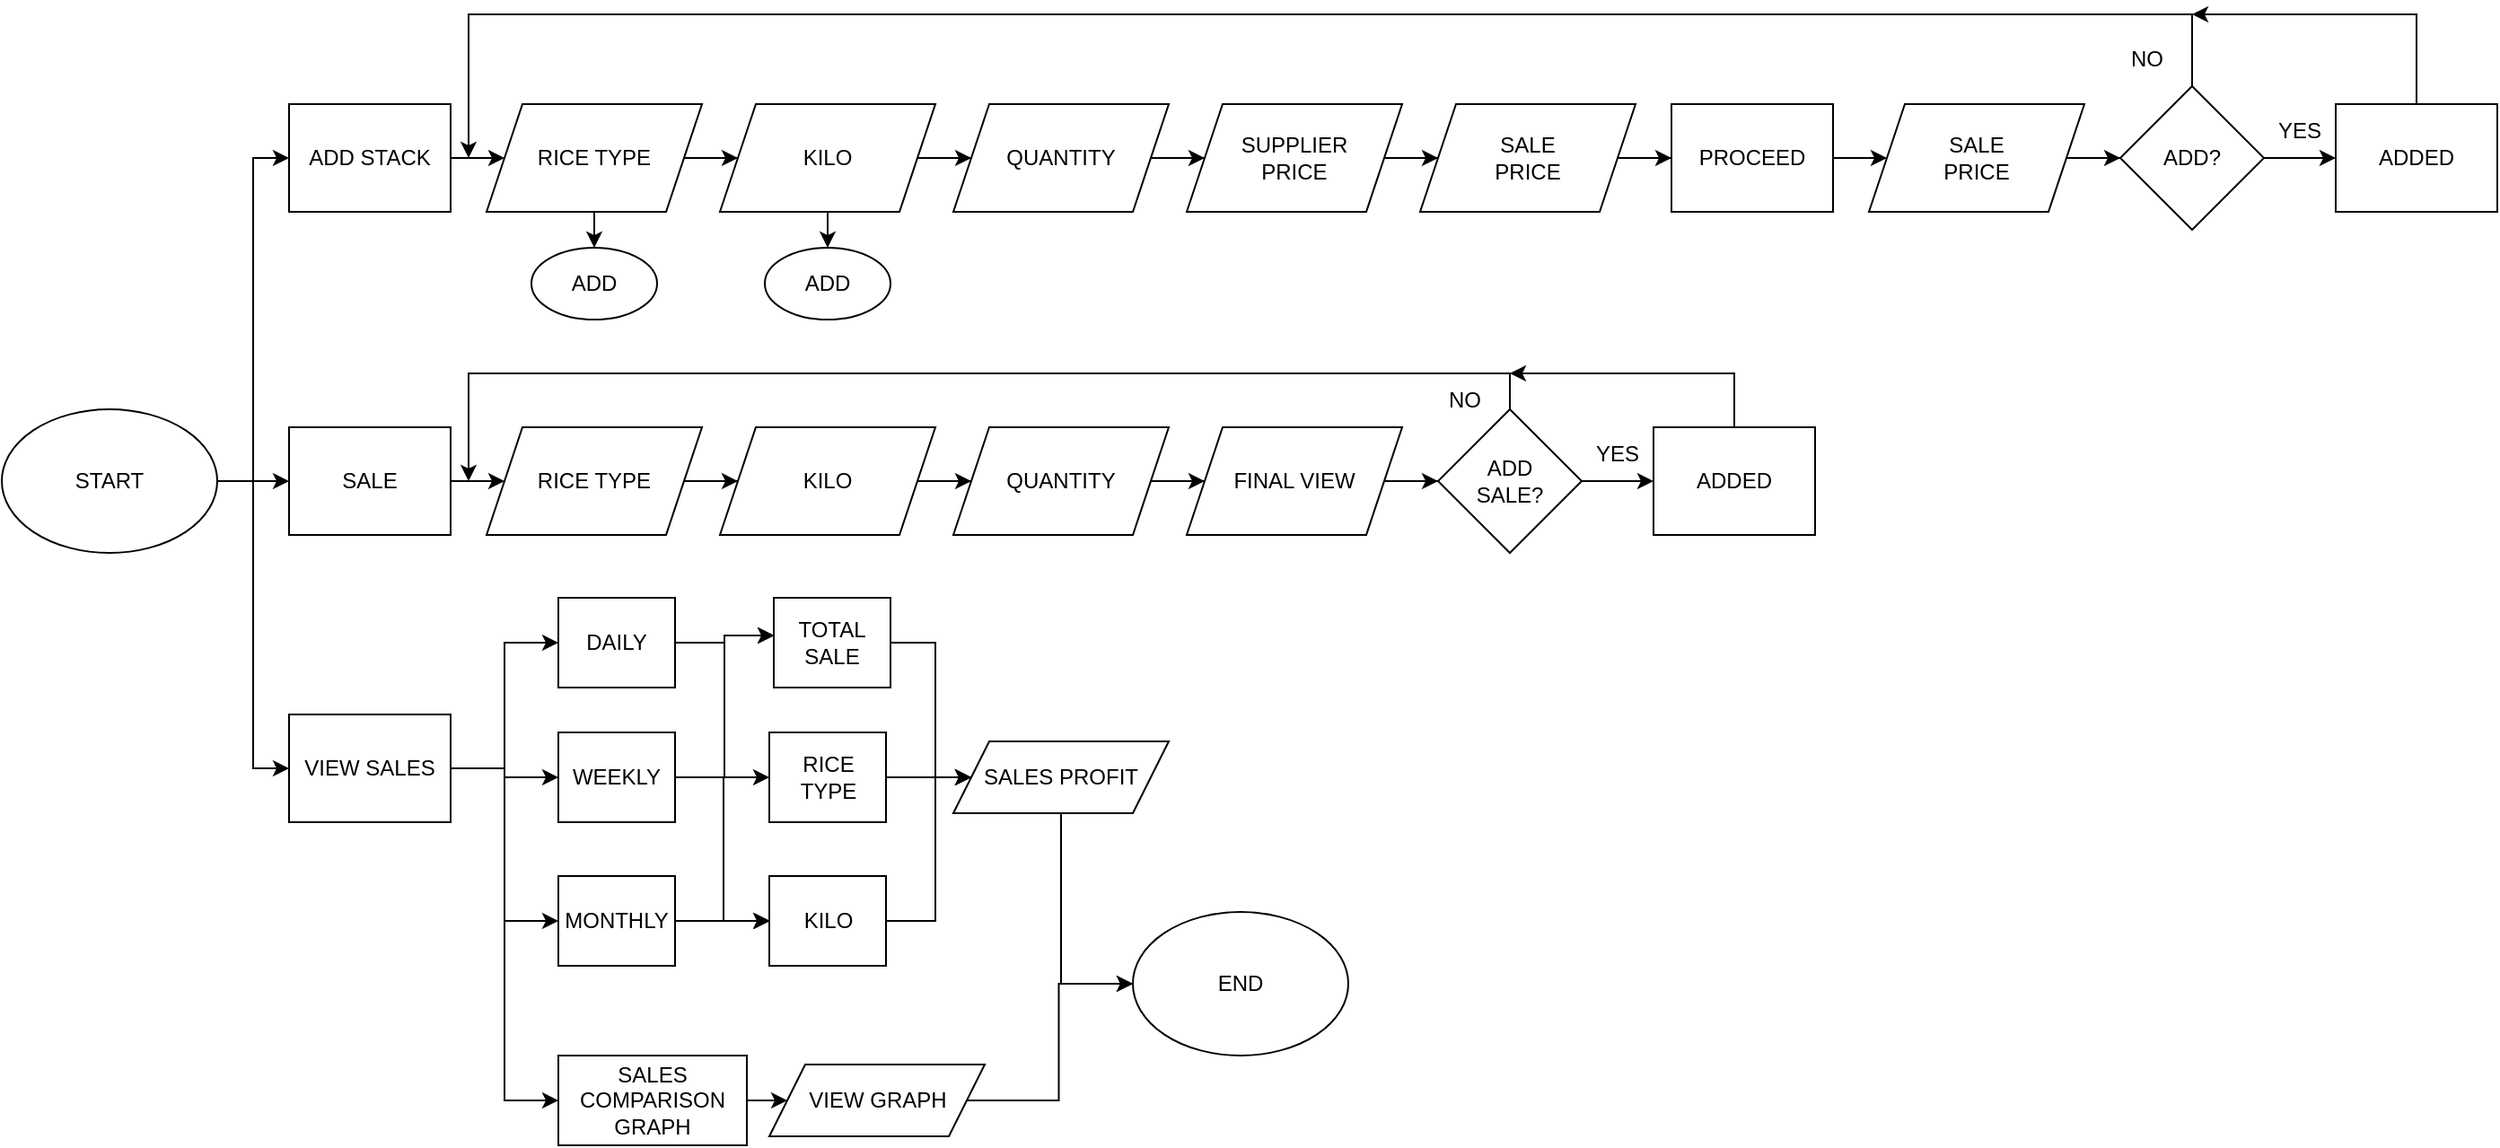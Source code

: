 <mxfile version="24.8.6">
  <diagram name="Page-1" id="mb6LI2gXLhsFhramWReM">
    <mxGraphModel dx="1434" dy="746" grid="1" gridSize="10" guides="1" tooltips="1" connect="1" arrows="1" fold="1" page="1" pageScale="1" pageWidth="850" pageHeight="1100" math="0" shadow="0">
      <root>
        <mxCell id="0" />
        <mxCell id="1" parent="0" />
        <mxCell id="F7rRFimcTEZNJ7d2efaI-6" style="edgeStyle=orthogonalEdgeStyle;rounded=0;orthogonalLoop=1;jettySize=auto;html=1;entryX=0;entryY=0.5;entryDx=0;entryDy=0;" edge="1" parent="1" source="F7rRFimcTEZNJ7d2efaI-1" target="F7rRFimcTEZNJ7d2efaI-2">
          <mxGeometry relative="1" as="geometry" />
        </mxCell>
        <mxCell id="F7rRFimcTEZNJ7d2efaI-62" style="edgeStyle=orthogonalEdgeStyle;rounded=0;orthogonalLoop=1;jettySize=auto;html=1;entryX=0;entryY=0.5;entryDx=0;entryDy=0;" edge="1" parent="1" source="F7rRFimcTEZNJ7d2efaI-1" target="F7rRFimcTEZNJ7d2efaI-3">
          <mxGeometry relative="1" as="geometry" />
        </mxCell>
        <mxCell id="F7rRFimcTEZNJ7d2efaI-63" style="edgeStyle=orthogonalEdgeStyle;rounded=0;orthogonalLoop=1;jettySize=auto;html=1;entryX=0;entryY=0.5;entryDx=0;entryDy=0;" edge="1" parent="1" source="F7rRFimcTEZNJ7d2efaI-1" target="F7rRFimcTEZNJ7d2efaI-4">
          <mxGeometry relative="1" as="geometry" />
        </mxCell>
        <mxCell id="F7rRFimcTEZNJ7d2efaI-1" value="START" style="ellipse;whiteSpace=wrap;html=1;" vertex="1" parent="1">
          <mxGeometry x="20" y="380" width="120" height="80" as="geometry" />
        </mxCell>
        <mxCell id="F7rRFimcTEZNJ7d2efaI-9" style="edgeStyle=orthogonalEdgeStyle;rounded=0;orthogonalLoop=1;jettySize=auto;html=1;entryX=0;entryY=0.5;entryDx=0;entryDy=0;" edge="1" parent="1" source="F7rRFimcTEZNJ7d2efaI-2" target="F7rRFimcTEZNJ7d2efaI-8">
          <mxGeometry relative="1" as="geometry" />
        </mxCell>
        <mxCell id="F7rRFimcTEZNJ7d2efaI-2" value="ADD STACK" style="rounded=0;whiteSpace=wrap;html=1;" vertex="1" parent="1">
          <mxGeometry x="180" y="210" width="90" height="60" as="geometry" />
        </mxCell>
        <mxCell id="F7rRFimcTEZNJ7d2efaI-49" style="edgeStyle=orthogonalEdgeStyle;rounded=0;orthogonalLoop=1;jettySize=auto;html=1;entryX=0;entryY=0.5;entryDx=0;entryDy=0;" edge="1" parent="1" source="F7rRFimcTEZNJ7d2efaI-3" target="F7rRFimcTEZNJ7d2efaI-46">
          <mxGeometry relative="1" as="geometry" />
        </mxCell>
        <mxCell id="F7rRFimcTEZNJ7d2efaI-3" value="SALE" style="rounded=0;whiteSpace=wrap;html=1;" vertex="1" parent="1">
          <mxGeometry x="180" y="390" width="90" height="60" as="geometry" />
        </mxCell>
        <mxCell id="F7rRFimcTEZNJ7d2efaI-68" style="edgeStyle=orthogonalEdgeStyle;rounded=0;orthogonalLoop=1;jettySize=auto;html=1;" edge="1" parent="1" source="F7rRFimcTEZNJ7d2efaI-4" target="F7rRFimcTEZNJ7d2efaI-65">
          <mxGeometry relative="1" as="geometry" />
        </mxCell>
        <mxCell id="F7rRFimcTEZNJ7d2efaI-69" style="edgeStyle=orthogonalEdgeStyle;rounded=0;orthogonalLoop=1;jettySize=auto;html=1;entryX=0;entryY=0.5;entryDx=0;entryDy=0;" edge="1" parent="1" source="F7rRFimcTEZNJ7d2efaI-4" target="F7rRFimcTEZNJ7d2efaI-64">
          <mxGeometry relative="1" as="geometry" />
        </mxCell>
        <mxCell id="F7rRFimcTEZNJ7d2efaI-70" style="edgeStyle=orthogonalEdgeStyle;rounded=0;orthogonalLoop=1;jettySize=auto;html=1;entryX=0;entryY=0.5;entryDx=0;entryDy=0;" edge="1" parent="1" source="F7rRFimcTEZNJ7d2efaI-4" target="F7rRFimcTEZNJ7d2efaI-66">
          <mxGeometry relative="1" as="geometry" />
        </mxCell>
        <mxCell id="F7rRFimcTEZNJ7d2efaI-71" style="edgeStyle=orthogonalEdgeStyle;rounded=0;orthogonalLoop=1;jettySize=auto;html=1;entryX=0;entryY=0.5;entryDx=0;entryDy=0;" edge="1" parent="1" source="F7rRFimcTEZNJ7d2efaI-4" target="F7rRFimcTEZNJ7d2efaI-67">
          <mxGeometry relative="1" as="geometry" />
        </mxCell>
        <mxCell id="F7rRFimcTEZNJ7d2efaI-4" value="VIEW SALES" style="rounded=0;whiteSpace=wrap;html=1;" vertex="1" parent="1">
          <mxGeometry x="180" y="550" width="90" height="60" as="geometry" />
        </mxCell>
        <mxCell id="F7rRFimcTEZNJ7d2efaI-11" style="edgeStyle=orthogonalEdgeStyle;rounded=0;orthogonalLoop=1;jettySize=auto;html=1;entryX=0.5;entryY=0;entryDx=0;entryDy=0;" edge="1" parent="1" source="F7rRFimcTEZNJ7d2efaI-8" target="F7rRFimcTEZNJ7d2efaI-10">
          <mxGeometry relative="1" as="geometry" />
        </mxCell>
        <mxCell id="F7rRFimcTEZNJ7d2efaI-13" style="edgeStyle=orthogonalEdgeStyle;rounded=0;orthogonalLoop=1;jettySize=auto;html=1;" edge="1" parent="1" source="F7rRFimcTEZNJ7d2efaI-8" target="F7rRFimcTEZNJ7d2efaI-12">
          <mxGeometry relative="1" as="geometry" />
        </mxCell>
        <mxCell id="F7rRFimcTEZNJ7d2efaI-8" value="RICE TYPE" style="shape=parallelogram;perimeter=parallelogramPerimeter;whiteSpace=wrap;html=1;fixedSize=1;" vertex="1" parent="1">
          <mxGeometry x="290" y="210" width="120" height="60" as="geometry" />
        </mxCell>
        <mxCell id="F7rRFimcTEZNJ7d2efaI-10" value="ADD" style="ellipse;whiteSpace=wrap;html=1;" vertex="1" parent="1">
          <mxGeometry x="315" y="290" width="70" height="40" as="geometry" />
        </mxCell>
        <mxCell id="F7rRFimcTEZNJ7d2efaI-16" style="edgeStyle=orthogonalEdgeStyle;rounded=0;orthogonalLoop=1;jettySize=auto;html=1;entryX=0.5;entryY=0;entryDx=0;entryDy=0;" edge="1" parent="1" source="F7rRFimcTEZNJ7d2efaI-12" target="F7rRFimcTEZNJ7d2efaI-14">
          <mxGeometry relative="1" as="geometry" />
        </mxCell>
        <mxCell id="F7rRFimcTEZNJ7d2efaI-18" style="edgeStyle=orthogonalEdgeStyle;rounded=0;orthogonalLoop=1;jettySize=auto;html=1;" edge="1" parent="1" source="F7rRFimcTEZNJ7d2efaI-12" target="F7rRFimcTEZNJ7d2efaI-17">
          <mxGeometry relative="1" as="geometry" />
        </mxCell>
        <mxCell id="F7rRFimcTEZNJ7d2efaI-12" value="KILO" style="shape=parallelogram;perimeter=parallelogramPerimeter;whiteSpace=wrap;html=1;fixedSize=1;" vertex="1" parent="1">
          <mxGeometry x="420" y="210" width="120" height="60" as="geometry" />
        </mxCell>
        <mxCell id="F7rRFimcTEZNJ7d2efaI-14" value="ADD" style="ellipse;whiteSpace=wrap;html=1;" vertex="1" parent="1">
          <mxGeometry x="445" y="290" width="70" height="40" as="geometry" />
        </mxCell>
        <mxCell id="F7rRFimcTEZNJ7d2efaI-21" style="edgeStyle=orthogonalEdgeStyle;rounded=0;orthogonalLoop=1;jettySize=auto;html=1;entryX=0;entryY=0.5;entryDx=0;entryDy=0;" edge="1" parent="1" source="F7rRFimcTEZNJ7d2efaI-17" target="F7rRFimcTEZNJ7d2efaI-19">
          <mxGeometry relative="1" as="geometry" />
        </mxCell>
        <mxCell id="F7rRFimcTEZNJ7d2efaI-17" value="QUANTITY" style="shape=parallelogram;perimeter=parallelogramPerimeter;whiteSpace=wrap;html=1;fixedSize=1;" vertex="1" parent="1">
          <mxGeometry x="550" y="210" width="120" height="60" as="geometry" />
        </mxCell>
        <mxCell id="F7rRFimcTEZNJ7d2efaI-22" style="edgeStyle=orthogonalEdgeStyle;rounded=0;orthogonalLoop=1;jettySize=auto;html=1;entryX=0;entryY=0.5;entryDx=0;entryDy=0;" edge="1" parent="1" source="F7rRFimcTEZNJ7d2efaI-19" target="F7rRFimcTEZNJ7d2efaI-20">
          <mxGeometry relative="1" as="geometry" />
        </mxCell>
        <mxCell id="F7rRFimcTEZNJ7d2efaI-19" value="SUPPLIER&lt;div&gt;PRICE&lt;/div&gt;" style="shape=parallelogram;perimeter=parallelogramPerimeter;whiteSpace=wrap;html=1;fixedSize=1;" vertex="1" parent="1">
          <mxGeometry x="680" y="210" width="120" height="60" as="geometry" />
        </mxCell>
        <mxCell id="F7rRFimcTEZNJ7d2efaI-24" style="edgeStyle=orthogonalEdgeStyle;rounded=0;orthogonalLoop=1;jettySize=auto;html=1;" edge="1" parent="1" source="F7rRFimcTEZNJ7d2efaI-20" target="F7rRFimcTEZNJ7d2efaI-23">
          <mxGeometry relative="1" as="geometry" />
        </mxCell>
        <mxCell id="F7rRFimcTEZNJ7d2efaI-20" value="&lt;div&gt;SALE&lt;/div&gt;&lt;div&gt;PRICE&lt;/div&gt;" style="shape=parallelogram;perimeter=parallelogramPerimeter;whiteSpace=wrap;html=1;fixedSize=1;" vertex="1" parent="1">
          <mxGeometry x="810" y="210" width="120" height="60" as="geometry" />
        </mxCell>
        <mxCell id="F7rRFimcTEZNJ7d2efaI-27" style="edgeStyle=orthogonalEdgeStyle;rounded=0;orthogonalLoop=1;jettySize=auto;html=1;" edge="1" parent="1" source="F7rRFimcTEZNJ7d2efaI-23" target="F7rRFimcTEZNJ7d2efaI-26">
          <mxGeometry relative="1" as="geometry" />
        </mxCell>
        <mxCell id="F7rRFimcTEZNJ7d2efaI-23" value="PROCEED" style="rounded=0;whiteSpace=wrap;html=1;" vertex="1" parent="1">
          <mxGeometry x="950" y="210" width="90" height="60" as="geometry" />
        </mxCell>
        <mxCell id="F7rRFimcTEZNJ7d2efaI-32" style="edgeStyle=orthogonalEdgeStyle;rounded=0;orthogonalLoop=1;jettySize=auto;html=1;entryX=0;entryY=0.5;entryDx=0;entryDy=0;" edge="1" parent="1" source="F7rRFimcTEZNJ7d2efaI-26" target="F7rRFimcTEZNJ7d2efaI-30">
          <mxGeometry relative="1" as="geometry" />
        </mxCell>
        <mxCell id="F7rRFimcTEZNJ7d2efaI-26" value="&lt;div&gt;SALE&lt;/div&gt;&lt;div&gt;PRICE&lt;/div&gt;" style="shape=parallelogram;perimeter=parallelogramPerimeter;whiteSpace=wrap;html=1;fixedSize=1;" vertex="1" parent="1">
          <mxGeometry x="1060" y="210" width="120" height="60" as="geometry" />
        </mxCell>
        <mxCell id="F7rRFimcTEZNJ7d2efaI-33" style="edgeStyle=orthogonalEdgeStyle;rounded=0;orthogonalLoop=1;jettySize=auto;html=1;" edge="1" parent="1" source="F7rRFimcTEZNJ7d2efaI-30" target="F7rRFimcTEZNJ7d2efaI-31">
          <mxGeometry relative="1" as="geometry" />
        </mxCell>
        <mxCell id="F7rRFimcTEZNJ7d2efaI-37" style="edgeStyle=orthogonalEdgeStyle;rounded=0;orthogonalLoop=1;jettySize=auto;html=1;" edge="1" parent="1">
          <mxGeometry relative="1" as="geometry">
            <mxPoint x="280" y="240" as="targetPoint" />
            <mxPoint x="1240" y="190" as="sourcePoint" />
            <Array as="points">
              <mxPoint x="1240" y="200" />
              <mxPoint x="1240" y="160" />
              <mxPoint x="280" y="160" />
            </Array>
          </mxGeometry>
        </mxCell>
        <mxCell id="F7rRFimcTEZNJ7d2efaI-30" value="ADD?" style="rhombus;whiteSpace=wrap;html=1;" vertex="1" parent="1">
          <mxGeometry x="1200" y="200" width="80" height="80" as="geometry" />
        </mxCell>
        <mxCell id="F7rRFimcTEZNJ7d2efaI-38" style="edgeStyle=orthogonalEdgeStyle;rounded=0;orthogonalLoop=1;jettySize=auto;html=1;" edge="1" parent="1" source="F7rRFimcTEZNJ7d2efaI-31">
          <mxGeometry relative="1" as="geometry">
            <mxPoint x="1240" y="160" as="targetPoint" />
            <Array as="points">
              <mxPoint x="1365" y="160" />
            </Array>
          </mxGeometry>
        </mxCell>
        <mxCell id="F7rRFimcTEZNJ7d2efaI-31" value="ADDED" style="rounded=0;whiteSpace=wrap;html=1;" vertex="1" parent="1">
          <mxGeometry x="1320" y="210" width="90" height="60" as="geometry" />
        </mxCell>
        <mxCell id="F7rRFimcTEZNJ7d2efaI-34" value="YES" style="text;html=1;align=center;verticalAlign=middle;whiteSpace=wrap;rounded=0;" vertex="1" parent="1">
          <mxGeometry x="1285" y="210" width="30" height="30" as="geometry" />
        </mxCell>
        <mxCell id="F7rRFimcTEZNJ7d2efaI-35" value="NO" style="text;html=1;align=center;verticalAlign=middle;whiteSpace=wrap;rounded=0;" vertex="1" parent="1">
          <mxGeometry x="1200" y="170" width="30" height="30" as="geometry" />
        </mxCell>
        <mxCell id="F7rRFimcTEZNJ7d2efaI-50" style="edgeStyle=orthogonalEdgeStyle;rounded=0;orthogonalLoop=1;jettySize=auto;html=1;" edge="1" parent="1" source="F7rRFimcTEZNJ7d2efaI-46" target="F7rRFimcTEZNJ7d2efaI-47">
          <mxGeometry relative="1" as="geometry" />
        </mxCell>
        <mxCell id="F7rRFimcTEZNJ7d2efaI-46" value="RICE TYPE" style="shape=parallelogram;perimeter=parallelogramPerimeter;whiteSpace=wrap;html=1;fixedSize=1;" vertex="1" parent="1">
          <mxGeometry x="290" y="390" width="120" height="60" as="geometry" />
        </mxCell>
        <mxCell id="F7rRFimcTEZNJ7d2efaI-51" style="edgeStyle=orthogonalEdgeStyle;rounded=0;orthogonalLoop=1;jettySize=auto;html=1;entryX=0;entryY=0.5;entryDx=0;entryDy=0;" edge="1" parent="1" source="F7rRFimcTEZNJ7d2efaI-47" target="F7rRFimcTEZNJ7d2efaI-48">
          <mxGeometry relative="1" as="geometry" />
        </mxCell>
        <mxCell id="F7rRFimcTEZNJ7d2efaI-47" value="KILO" style="shape=parallelogram;perimeter=parallelogramPerimeter;whiteSpace=wrap;html=1;fixedSize=1;" vertex="1" parent="1">
          <mxGeometry x="420" y="390" width="120" height="60" as="geometry" />
        </mxCell>
        <mxCell id="F7rRFimcTEZNJ7d2efaI-53" style="edgeStyle=orthogonalEdgeStyle;rounded=0;orthogonalLoop=1;jettySize=auto;html=1;entryX=0;entryY=0.5;entryDx=0;entryDy=0;" edge="1" parent="1" source="F7rRFimcTEZNJ7d2efaI-48" target="F7rRFimcTEZNJ7d2efaI-52">
          <mxGeometry relative="1" as="geometry" />
        </mxCell>
        <mxCell id="F7rRFimcTEZNJ7d2efaI-48" value="QUANTITY" style="shape=parallelogram;perimeter=parallelogramPerimeter;whiteSpace=wrap;html=1;fixedSize=1;" vertex="1" parent="1">
          <mxGeometry x="550" y="390" width="120" height="60" as="geometry" />
        </mxCell>
        <mxCell id="F7rRFimcTEZNJ7d2efaI-60" style="edgeStyle=orthogonalEdgeStyle;rounded=0;orthogonalLoop=1;jettySize=auto;html=1;entryX=0;entryY=0.5;entryDx=0;entryDy=0;" edge="1" parent="1" source="F7rRFimcTEZNJ7d2efaI-52" target="F7rRFimcTEZNJ7d2efaI-55">
          <mxGeometry relative="1" as="geometry" />
        </mxCell>
        <mxCell id="F7rRFimcTEZNJ7d2efaI-52" value="FINAL VIEW" style="shape=parallelogram;perimeter=parallelogramPerimeter;whiteSpace=wrap;html=1;fixedSize=1;" vertex="1" parent="1">
          <mxGeometry x="680" y="390" width="120" height="60" as="geometry" />
        </mxCell>
        <mxCell id="F7rRFimcTEZNJ7d2efaI-54" style="edgeStyle=orthogonalEdgeStyle;rounded=0;orthogonalLoop=1;jettySize=auto;html=1;" edge="1" source="F7rRFimcTEZNJ7d2efaI-55" target="F7rRFimcTEZNJ7d2efaI-57" parent="1">
          <mxGeometry relative="1" as="geometry" />
        </mxCell>
        <mxCell id="F7rRFimcTEZNJ7d2efaI-61" style="edgeStyle=orthogonalEdgeStyle;rounded=0;orthogonalLoop=1;jettySize=auto;html=1;" edge="1" parent="1" source="F7rRFimcTEZNJ7d2efaI-55">
          <mxGeometry relative="1" as="geometry">
            <mxPoint x="280" y="420" as="targetPoint" />
            <Array as="points">
              <mxPoint x="860" y="360" />
              <mxPoint x="280" y="360" />
            </Array>
          </mxGeometry>
        </mxCell>
        <mxCell id="F7rRFimcTEZNJ7d2efaI-55" value="ADD&lt;div&gt;SALE?&lt;/div&gt;" style="rhombus;whiteSpace=wrap;html=1;" vertex="1" parent="1">
          <mxGeometry x="820" y="380" width="80" height="80" as="geometry" />
        </mxCell>
        <mxCell id="F7rRFimcTEZNJ7d2efaI-56" style="edgeStyle=orthogonalEdgeStyle;rounded=0;orthogonalLoop=1;jettySize=auto;html=1;" edge="1" source="F7rRFimcTEZNJ7d2efaI-57" parent="1">
          <mxGeometry relative="1" as="geometry">
            <mxPoint x="860" y="360" as="targetPoint" />
            <Array as="points">
              <mxPoint x="985" y="360" />
              <mxPoint x="860" y="360" />
            </Array>
          </mxGeometry>
        </mxCell>
        <mxCell id="F7rRFimcTEZNJ7d2efaI-57" value="ADDED" style="rounded=0;whiteSpace=wrap;html=1;" vertex="1" parent="1">
          <mxGeometry x="940" y="390" width="90" height="60" as="geometry" />
        </mxCell>
        <mxCell id="F7rRFimcTEZNJ7d2efaI-58" value="YES" style="text;html=1;align=center;verticalAlign=middle;whiteSpace=wrap;rounded=0;" vertex="1" parent="1">
          <mxGeometry x="905" y="390" width="30" height="30" as="geometry" />
        </mxCell>
        <mxCell id="F7rRFimcTEZNJ7d2efaI-59" value="NO" style="text;html=1;align=center;verticalAlign=middle;whiteSpace=wrap;rounded=0;" vertex="1" parent="1">
          <mxGeometry x="820" y="360" width="30" height="30" as="geometry" />
        </mxCell>
        <mxCell id="F7rRFimcTEZNJ7d2efaI-64" value="DAILY" style="rounded=0;whiteSpace=wrap;html=1;" vertex="1" parent="1">
          <mxGeometry x="330" y="485" width="65" height="50" as="geometry" />
        </mxCell>
        <mxCell id="F7rRFimcTEZNJ7d2efaI-82" style="edgeStyle=orthogonalEdgeStyle;rounded=0;orthogonalLoop=1;jettySize=auto;html=1;entryX=0;entryY=0.5;entryDx=0;entryDy=0;" edge="1" parent="1" target="F7rRFimcTEZNJ7d2efaI-74">
          <mxGeometry relative="1" as="geometry">
            <mxPoint x="432" y="680" as="targetPoint" />
            <mxPoint x="397" y="585" as="sourcePoint" />
            <Array as="points">
              <mxPoint x="422" y="585" />
              <mxPoint x="422" y="665" />
            </Array>
          </mxGeometry>
        </mxCell>
        <mxCell id="F7rRFimcTEZNJ7d2efaI-83" style="edgeStyle=orthogonalEdgeStyle;rounded=0;orthogonalLoop=1;jettySize=auto;html=1;entryX=0;entryY=0.5;entryDx=0;entryDy=0;" edge="1" parent="1" source="F7rRFimcTEZNJ7d2efaI-65" target="F7rRFimcTEZNJ7d2efaI-73">
          <mxGeometry relative="1" as="geometry" />
        </mxCell>
        <mxCell id="F7rRFimcTEZNJ7d2efaI-65" value="WEEKLY" style="rounded=0;whiteSpace=wrap;html=1;" vertex="1" parent="1">
          <mxGeometry x="330" y="560" width="65" height="50" as="geometry" />
        </mxCell>
        <mxCell id="F7rRFimcTEZNJ7d2efaI-84" style="edgeStyle=orthogonalEdgeStyle;rounded=0;orthogonalLoop=1;jettySize=auto;html=1;" edge="1" parent="1">
          <mxGeometry relative="1" as="geometry">
            <mxPoint x="448" y="665" as="targetPoint" />
            <mxPoint x="393" y="665" as="sourcePoint" />
          </mxGeometry>
        </mxCell>
        <mxCell id="F7rRFimcTEZNJ7d2efaI-66" value="MONTHLY" style="rounded=0;whiteSpace=wrap;html=1;" vertex="1" parent="1">
          <mxGeometry x="330" y="640" width="65" height="50" as="geometry" />
        </mxCell>
        <mxCell id="F7rRFimcTEZNJ7d2efaI-93" style="edgeStyle=orthogonalEdgeStyle;rounded=0;orthogonalLoop=1;jettySize=auto;html=1;" edge="1" parent="1" source="F7rRFimcTEZNJ7d2efaI-67" target="F7rRFimcTEZNJ7d2efaI-92">
          <mxGeometry relative="1" as="geometry" />
        </mxCell>
        <mxCell id="F7rRFimcTEZNJ7d2efaI-67" value="SALES COMPARISON GRAPH" style="rounded=0;whiteSpace=wrap;html=1;" vertex="1" parent="1">
          <mxGeometry x="330" y="740" width="105" height="50" as="geometry" />
        </mxCell>
        <mxCell id="F7rRFimcTEZNJ7d2efaI-72" value="TOTAL&lt;div&gt;SALE&lt;/div&gt;" style="rounded=0;whiteSpace=wrap;html=1;" vertex="1" parent="1">
          <mxGeometry x="450" y="485" width="65" height="50" as="geometry" />
        </mxCell>
        <mxCell id="F7rRFimcTEZNJ7d2efaI-86" style="edgeStyle=orthogonalEdgeStyle;rounded=0;orthogonalLoop=1;jettySize=auto;html=1;entryX=0;entryY=0.5;entryDx=0;entryDy=0;" edge="1" parent="1" source="F7rRFimcTEZNJ7d2efaI-73">
          <mxGeometry relative="1" as="geometry">
            <mxPoint x="560" y="585" as="targetPoint" />
          </mxGeometry>
        </mxCell>
        <mxCell id="F7rRFimcTEZNJ7d2efaI-73" value="RICE&lt;div&gt;TYPE&lt;/div&gt;" style="rounded=0;whiteSpace=wrap;html=1;" vertex="1" parent="1">
          <mxGeometry x="447.5" y="560" width="65" height="50" as="geometry" />
        </mxCell>
        <mxCell id="F7rRFimcTEZNJ7d2efaI-89" style="edgeStyle=orthogonalEdgeStyle;rounded=0;orthogonalLoop=1;jettySize=auto;html=1;entryX=0;entryY=0.5;entryDx=0;entryDy=0;" edge="1" parent="1" source="F7rRFimcTEZNJ7d2efaI-74">
          <mxGeometry relative="1" as="geometry">
            <mxPoint x="560" y="585" as="targetPoint" />
            <Array as="points">
              <mxPoint x="540" y="665" />
              <mxPoint x="540" y="585" />
            </Array>
          </mxGeometry>
        </mxCell>
        <mxCell id="F7rRFimcTEZNJ7d2efaI-74" value="KILO" style="rounded=0;whiteSpace=wrap;html=1;" vertex="1" parent="1">
          <mxGeometry x="447.5" y="640" width="65" height="50" as="geometry" />
        </mxCell>
        <mxCell id="F7rRFimcTEZNJ7d2efaI-77" value="" style="line;strokeWidth=2;direction=south;html=1;" vertex="1" parent="1">
          <mxGeometry x="420" y="490" height="200" as="geometry" />
        </mxCell>
        <mxCell id="F7rRFimcTEZNJ7d2efaI-80" style="edgeStyle=orthogonalEdgeStyle;rounded=0;orthogonalLoop=1;jettySize=auto;html=1;entryX=0.005;entryY=0.42;entryDx=0;entryDy=0;entryPerimeter=0;" edge="1" parent="1" source="F7rRFimcTEZNJ7d2efaI-65" target="F7rRFimcTEZNJ7d2efaI-72">
          <mxGeometry relative="1" as="geometry" />
        </mxCell>
        <mxCell id="F7rRFimcTEZNJ7d2efaI-81" style="edgeStyle=orthogonalEdgeStyle;rounded=0;orthogonalLoop=1;jettySize=auto;html=1;entryX=0;entryY=0.42;entryDx=0;entryDy=0;entryPerimeter=0;" edge="1" parent="1" source="F7rRFimcTEZNJ7d2efaI-64" target="F7rRFimcTEZNJ7d2efaI-72">
          <mxGeometry relative="1" as="geometry" />
        </mxCell>
        <mxCell id="F7rRFimcTEZNJ7d2efaI-88" style="edgeStyle=orthogonalEdgeStyle;rounded=0;orthogonalLoop=1;jettySize=auto;html=1;entryX=0;entryY=0.5;entryDx=0;entryDy=0;" edge="1" parent="1" source="F7rRFimcTEZNJ7d2efaI-72">
          <mxGeometry relative="1" as="geometry">
            <mxPoint x="560" y="585" as="targetPoint" />
            <Array as="points">
              <mxPoint x="540" y="510" />
              <mxPoint x="540" y="585" />
            </Array>
          </mxGeometry>
        </mxCell>
        <mxCell id="F7rRFimcTEZNJ7d2efaI-97" style="edgeStyle=orthogonalEdgeStyle;rounded=0;orthogonalLoop=1;jettySize=auto;html=1;entryX=0;entryY=0.5;entryDx=0;entryDy=0;" edge="1" parent="1" source="F7rRFimcTEZNJ7d2efaI-90" target="F7rRFimcTEZNJ7d2efaI-95">
          <mxGeometry relative="1" as="geometry">
            <Array as="points">
              <mxPoint x="610" y="700" />
            </Array>
          </mxGeometry>
        </mxCell>
        <mxCell id="F7rRFimcTEZNJ7d2efaI-90" value="SALES PROFIT" style="shape=parallelogram;perimeter=parallelogramPerimeter;whiteSpace=wrap;html=1;fixedSize=1;" vertex="1" parent="1">
          <mxGeometry x="550" y="565" width="120" height="40" as="geometry" />
        </mxCell>
        <mxCell id="F7rRFimcTEZNJ7d2efaI-96" style="edgeStyle=orthogonalEdgeStyle;rounded=0;orthogonalLoop=1;jettySize=auto;html=1;entryX=0;entryY=0.5;entryDx=0;entryDy=0;" edge="1" parent="1" source="F7rRFimcTEZNJ7d2efaI-92" target="F7rRFimcTEZNJ7d2efaI-95">
          <mxGeometry relative="1" as="geometry" />
        </mxCell>
        <mxCell id="F7rRFimcTEZNJ7d2efaI-92" value="VIEW GRAPH" style="shape=parallelogram;perimeter=parallelogramPerimeter;whiteSpace=wrap;html=1;fixedSize=1;" vertex="1" parent="1">
          <mxGeometry x="447.5" y="745" width="120" height="40" as="geometry" />
        </mxCell>
        <mxCell id="F7rRFimcTEZNJ7d2efaI-95" value="END" style="ellipse;whiteSpace=wrap;html=1;" vertex="1" parent="1">
          <mxGeometry x="650" y="660" width="120" height="80" as="geometry" />
        </mxCell>
      </root>
    </mxGraphModel>
  </diagram>
</mxfile>
